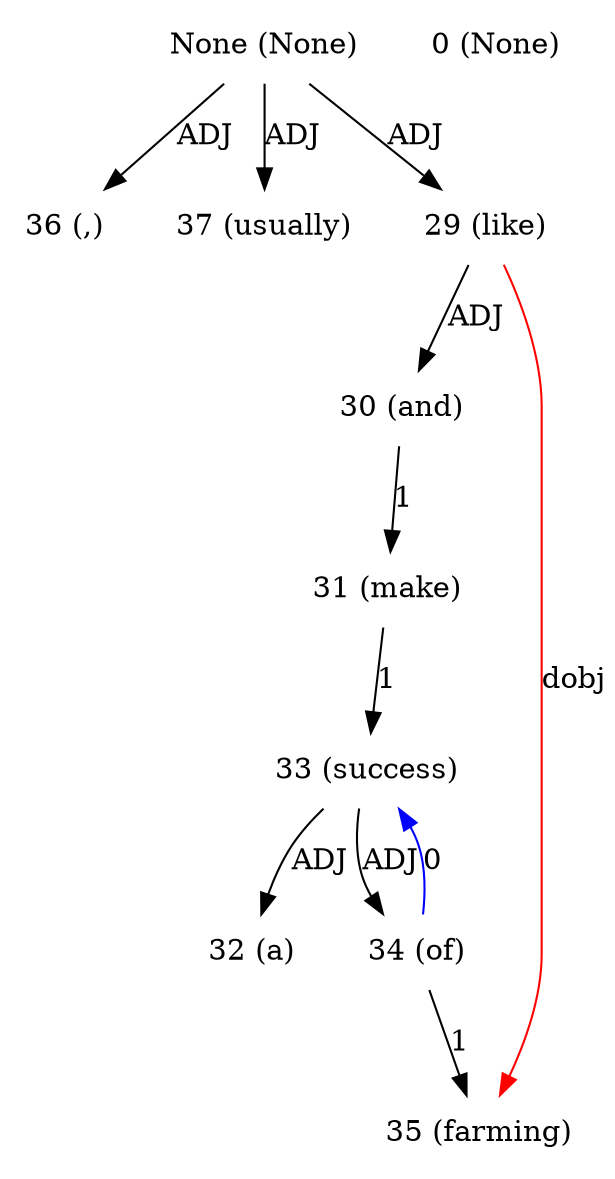digraph G{
edge [dir=forward]
node [shape=plaintext]

None [label="None (None)"]
None -> 36 [label="ADJ"]
None -> 37 [label="ADJ"]
None [label="None (None)"]
None -> 29 [label="ADJ"]
0 [label="0 (None)"]
29 [label="29 (like)"]
29 -> 30 [label="ADJ"]
30 [label="30 (and)"]
30 -> 31 [label="1"]
31 [label="31 (make)"]
31 -> 33 [label="1"]
32 [label="32 (a)"]
33 [label="33 (success)"]
33 -> 32 [label="ADJ"]
33 -> 34 [label="ADJ"]
34 [label="34 (of)"]
34 -> 35 [label="1"]
34 -> 33 [label="0", color="blue"]
35 [label="35 (farming)"]
29 -> 35 [label="dobj", color="red"]
36 [label="36 (,)"]
37 [label="37 (usually)"]
}
